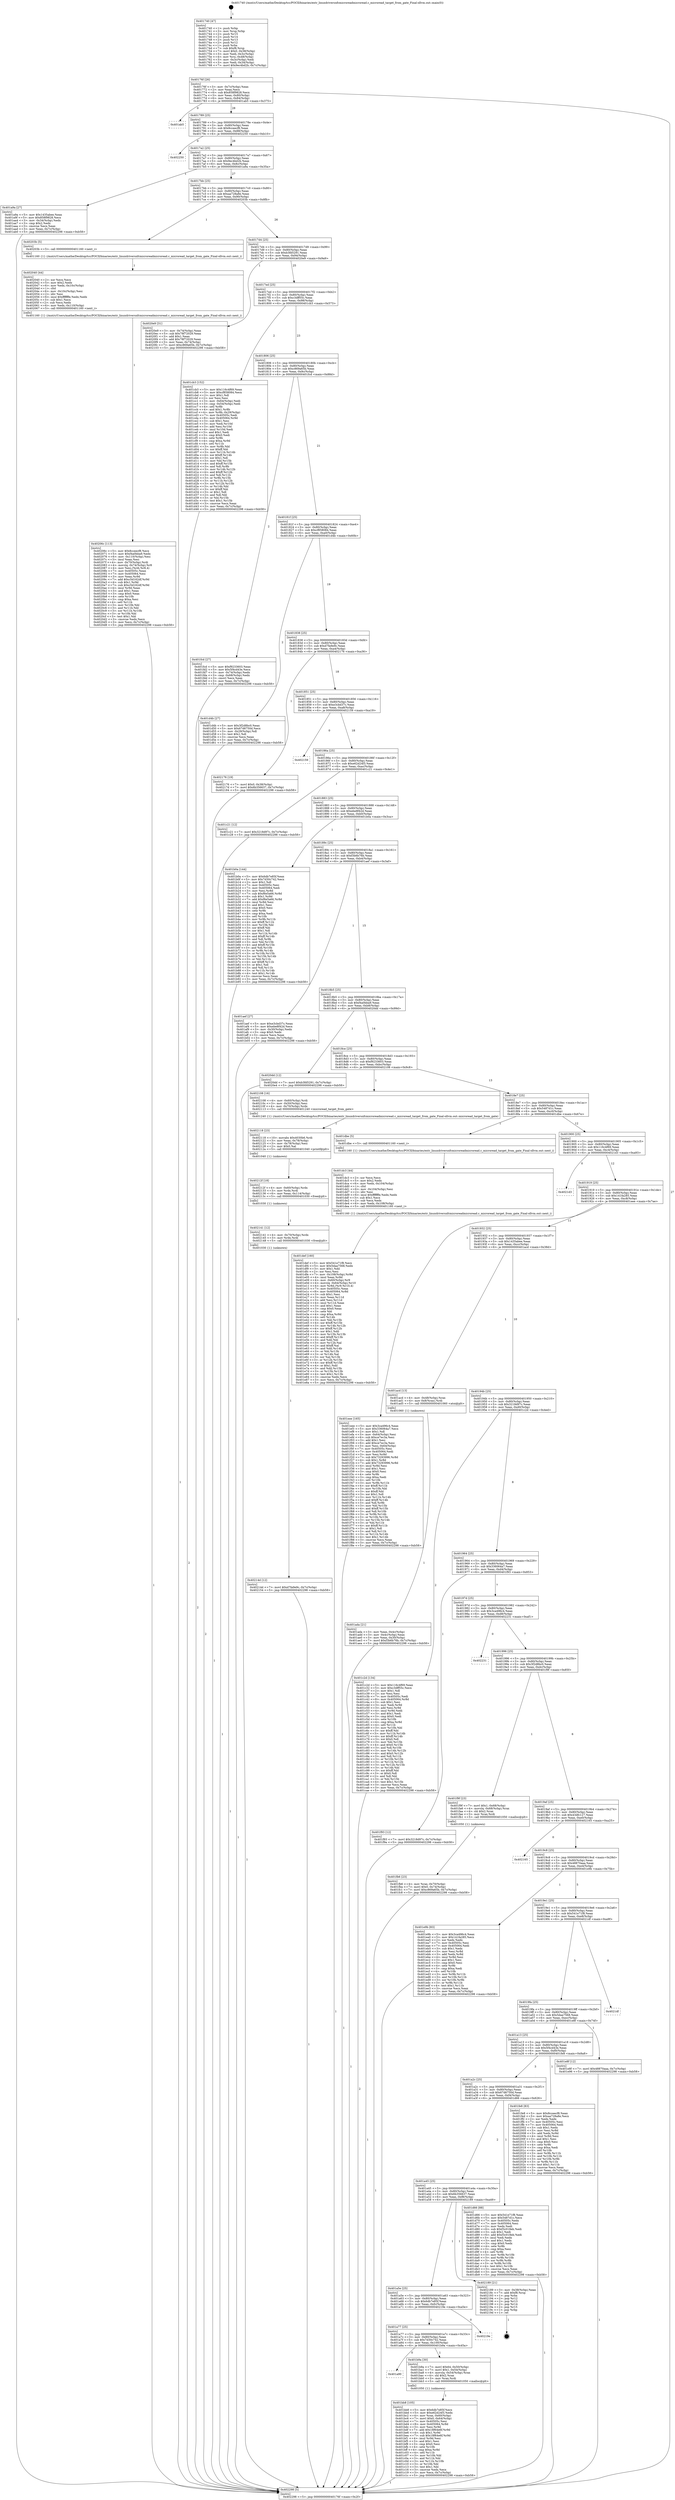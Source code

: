 digraph "0x401740" {
  label = "0x401740 (/mnt/c/Users/mathe/Desktop/tcc/POCII/binaries/extr_linuxdriversnfcmicroreadmicroread.c_microread_target_from_gate_Final-ollvm.out::main(0))"
  labelloc = "t"
  node[shape=record]

  Entry [label="",width=0.3,height=0.3,shape=circle,fillcolor=black,style=filled]
  "0x40176f" [label="{
     0x40176f [26]\l
     | [instrs]\l
     &nbsp;&nbsp;0x40176f \<+3\>: mov -0x7c(%rbp),%eax\l
     &nbsp;&nbsp;0x401772 \<+2\>: mov %eax,%ecx\l
     &nbsp;&nbsp;0x401774 \<+6\>: sub $0x858f9828,%ecx\l
     &nbsp;&nbsp;0x40177a \<+3\>: mov %eax,-0x80(%rbp)\l
     &nbsp;&nbsp;0x40177d \<+6\>: mov %ecx,-0x84(%rbp)\l
     &nbsp;&nbsp;0x401783 \<+6\>: je 0000000000401ab5 \<main+0x375\>\l
  }"]
  "0x401ab5" [label="{
     0x401ab5\l
  }", style=dashed]
  "0x401789" [label="{
     0x401789 [25]\l
     | [instrs]\l
     &nbsp;&nbsp;0x401789 \<+5\>: jmp 000000000040178e \<main+0x4e\>\l
     &nbsp;&nbsp;0x40178e \<+3\>: mov -0x80(%rbp),%eax\l
     &nbsp;&nbsp;0x401791 \<+5\>: sub $0x8cceecf8,%eax\l
     &nbsp;&nbsp;0x401796 \<+6\>: mov %eax,-0x88(%rbp)\l
     &nbsp;&nbsp;0x40179c \<+6\>: je 0000000000402250 \<main+0xb10\>\l
  }"]
  Exit [label="",width=0.3,height=0.3,shape=circle,fillcolor=black,style=filled,peripheries=2]
  "0x402250" [label="{
     0x402250\l
  }", style=dashed]
  "0x4017a2" [label="{
     0x4017a2 [25]\l
     | [instrs]\l
     &nbsp;&nbsp;0x4017a2 \<+5\>: jmp 00000000004017a7 \<main+0x67\>\l
     &nbsp;&nbsp;0x4017a7 \<+3\>: mov -0x80(%rbp),%eax\l
     &nbsp;&nbsp;0x4017aa \<+5\>: sub $0x9ec4bd2b,%eax\l
     &nbsp;&nbsp;0x4017af \<+6\>: mov %eax,-0x8c(%rbp)\l
     &nbsp;&nbsp;0x4017b5 \<+6\>: je 0000000000401a9a \<main+0x35a\>\l
  }"]
  "0x40214d" [label="{
     0x40214d [12]\l
     | [instrs]\l
     &nbsp;&nbsp;0x40214d \<+7\>: movl $0xd7fa9e9c,-0x7c(%rbp)\l
     &nbsp;&nbsp;0x402154 \<+5\>: jmp 0000000000402298 \<main+0xb58\>\l
  }"]
  "0x401a9a" [label="{
     0x401a9a [27]\l
     | [instrs]\l
     &nbsp;&nbsp;0x401a9a \<+5\>: mov $0x1435abee,%eax\l
     &nbsp;&nbsp;0x401a9f \<+5\>: mov $0x858f9828,%ecx\l
     &nbsp;&nbsp;0x401aa4 \<+3\>: mov -0x34(%rbp),%edx\l
     &nbsp;&nbsp;0x401aa7 \<+3\>: cmp $0x2,%edx\l
     &nbsp;&nbsp;0x401aaa \<+3\>: cmovne %ecx,%eax\l
     &nbsp;&nbsp;0x401aad \<+3\>: mov %eax,-0x7c(%rbp)\l
     &nbsp;&nbsp;0x401ab0 \<+5\>: jmp 0000000000402298 \<main+0xb58\>\l
  }"]
  "0x4017bb" [label="{
     0x4017bb [25]\l
     | [instrs]\l
     &nbsp;&nbsp;0x4017bb \<+5\>: jmp 00000000004017c0 \<main+0x80\>\l
     &nbsp;&nbsp;0x4017c0 \<+3\>: mov -0x80(%rbp),%eax\l
     &nbsp;&nbsp;0x4017c3 \<+5\>: sub $0xaa728a8e,%eax\l
     &nbsp;&nbsp;0x4017c8 \<+6\>: mov %eax,-0x90(%rbp)\l
     &nbsp;&nbsp;0x4017ce \<+6\>: je 000000000040203b \<main+0x8fb\>\l
  }"]
  "0x402298" [label="{
     0x402298 [5]\l
     | [instrs]\l
     &nbsp;&nbsp;0x402298 \<+5\>: jmp 000000000040176f \<main+0x2f\>\l
  }"]
  "0x401740" [label="{
     0x401740 [47]\l
     | [instrs]\l
     &nbsp;&nbsp;0x401740 \<+1\>: push %rbp\l
     &nbsp;&nbsp;0x401741 \<+3\>: mov %rsp,%rbp\l
     &nbsp;&nbsp;0x401744 \<+2\>: push %r15\l
     &nbsp;&nbsp;0x401746 \<+2\>: push %r14\l
     &nbsp;&nbsp;0x401748 \<+2\>: push %r13\l
     &nbsp;&nbsp;0x40174a \<+2\>: push %r12\l
     &nbsp;&nbsp;0x40174c \<+1\>: push %rbx\l
     &nbsp;&nbsp;0x40174d \<+7\>: sub $0xf8,%rsp\l
     &nbsp;&nbsp;0x401754 \<+7\>: movl $0x0,-0x38(%rbp)\l
     &nbsp;&nbsp;0x40175b \<+3\>: mov %edi,-0x3c(%rbp)\l
     &nbsp;&nbsp;0x40175e \<+4\>: mov %rsi,-0x48(%rbp)\l
     &nbsp;&nbsp;0x401762 \<+3\>: mov -0x3c(%rbp),%edi\l
     &nbsp;&nbsp;0x401765 \<+3\>: mov %edi,-0x34(%rbp)\l
     &nbsp;&nbsp;0x401768 \<+7\>: movl $0x9ec4bd2b,-0x7c(%rbp)\l
  }"]
  "0x402141" [label="{
     0x402141 [12]\l
     | [instrs]\l
     &nbsp;&nbsp;0x402141 \<+4\>: mov -0x70(%rbp),%rdx\l
     &nbsp;&nbsp;0x402145 \<+3\>: mov %rdx,%rdi\l
     &nbsp;&nbsp;0x402148 \<+5\>: call 0000000000401030 \<free@plt\>\l
     | [calls]\l
     &nbsp;&nbsp;0x401030 \{1\} (unknown)\l
  }"]
  "0x40203b" [label="{
     0x40203b [5]\l
     | [instrs]\l
     &nbsp;&nbsp;0x40203b \<+5\>: call 0000000000401160 \<next_i\>\l
     | [calls]\l
     &nbsp;&nbsp;0x401160 \{1\} (/mnt/c/Users/mathe/Desktop/tcc/POCII/binaries/extr_linuxdriversnfcmicroreadmicroread.c_microread_target_from_gate_Final-ollvm.out::next_i)\l
  }"]
  "0x4017d4" [label="{
     0x4017d4 [25]\l
     | [instrs]\l
     &nbsp;&nbsp;0x4017d4 \<+5\>: jmp 00000000004017d9 \<main+0x99\>\l
     &nbsp;&nbsp;0x4017d9 \<+3\>: mov -0x80(%rbp),%eax\l
     &nbsp;&nbsp;0x4017dc \<+5\>: sub $0xb3fd5291,%eax\l
     &nbsp;&nbsp;0x4017e1 \<+6\>: mov %eax,-0x94(%rbp)\l
     &nbsp;&nbsp;0x4017e7 \<+6\>: je 00000000004020e9 \<main+0x9a9\>\l
  }"]
  "0x40212f" [label="{
     0x40212f [18]\l
     | [instrs]\l
     &nbsp;&nbsp;0x40212f \<+4\>: mov -0x60(%rbp),%rdx\l
     &nbsp;&nbsp;0x402133 \<+3\>: mov %rdx,%rdi\l
     &nbsp;&nbsp;0x402136 \<+6\>: mov %eax,-0x114(%rbp)\l
     &nbsp;&nbsp;0x40213c \<+5\>: call 0000000000401030 \<free@plt\>\l
     | [calls]\l
     &nbsp;&nbsp;0x401030 \{1\} (unknown)\l
  }"]
  "0x4020e9" [label="{
     0x4020e9 [31]\l
     | [instrs]\l
     &nbsp;&nbsp;0x4020e9 \<+3\>: mov -0x74(%rbp),%eax\l
     &nbsp;&nbsp;0x4020ec \<+5\>: sub $0x78f72029,%eax\l
     &nbsp;&nbsp;0x4020f1 \<+3\>: add $0x1,%eax\l
     &nbsp;&nbsp;0x4020f4 \<+5\>: add $0x78f72029,%eax\l
     &nbsp;&nbsp;0x4020f9 \<+3\>: mov %eax,-0x74(%rbp)\l
     &nbsp;&nbsp;0x4020fc \<+7\>: movl $0xc869a65b,-0x7c(%rbp)\l
     &nbsp;&nbsp;0x402103 \<+5\>: jmp 0000000000402298 \<main+0xb58\>\l
  }"]
  "0x4017ed" [label="{
     0x4017ed [25]\l
     | [instrs]\l
     &nbsp;&nbsp;0x4017ed \<+5\>: jmp 00000000004017f2 \<main+0xb2\>\l
     &nbsp;&nbsp;0x4017f2 \<+3\>: mov -0x80(%rbp),%eax\l
     &nbsp;&nbsp;0x4017f5 \<+5\>: sub $0xc3dff55c,%eax\l
     &nbsp;&nbsp;0x4017fa \<+6\>: mov %eax,-0x98(%rbp)\l
     &nbsp;&nbsp;0x401800 \<+6\>: je 0000000000401cb3 \<main+0x573\>\l
  }"]
  "0x402118" [label="{
     0x402118 [23]\l
     | [instrs]\l
     &nbsp;&nbsp;0x402118 \<+10\>: movabs $0x4030b6,%rdi\l
     &nbsp;&nbsp;0x402122 \<+3\>: mov %eax,-0x78(%rbp)\l
     &nbsp;&nbsp;0x402125 \<+3\>: mov -0x78(%rbp),%esi\l
     &nbsp;&nbsp;0x402128 \<+2\>: mov $0x0,%al\l
     &nbsp;&nbsp;0x40212a \<+5\>: call 0000000000401040 \<printf@plt\>\l
     | [calls]\l
     &nbsp;&nbsp;0x401040 \{1\} (unknown)\l
  }"]
  "0x401cb3" [label="{
     0x401cb3 [152]\l
     | [instrs]\l
     &nbsp;&nbsp;0x401cb3 \<+5\>: mov $0x116c4f69,%eax\l
     &nbsp;&nbsp;0x401cb8 \<+5\>: mov $0xcf858084,%ecx\l
     &nbsp;&nbsp;0x401cbd \<+2\>: mov $0x1,%dl\l
     &nbsp;&nbsp;0x401cbf \<+2\>: xor %esi,%esi\l
     &nbsp;&nbsp;0x401cc1 \<+3\>: mov -0x64(%rbp),%edi\l
     &nbsp;&nbsp;0x401cc4 \<+3\>: cmp -0x54(%rbp),%edi\l
     &nbsp;&nbsp;0x401cc7 \<+4\>: setl %r8b\l
     &nbsp;&nbsp;0x401ccb \<+4\>: and $0x1,%r8b\l
     &nbsp;&nbsp;0x401ccf \<+4\>: mov %r8b,-0x29(%rbp)\l
     &nbsp;&nbsp;0x401cd3 \<+7\>: mov 0x40505c,%edi\l
     &nbsp;&nbsp;0x401cda \<+8\>: mov 0x405064,%r9d\l
     &nbsp;&nbsp;0x401ce2 \<+3\>: sub $0x1,%esi\l
     &nbsp;&nbsp;0x401ce5 \<+3\>: mov %edi,%r10d\l
     &nbsp;&nbsp;0x401ce8 \<+3\>: add %esi,%r10d\l
     &nbsp;&nbsp;0x401ceb \<+4\>: imul %r10d,%edi\l
     &nbsp;&nbsp;0x401cef \<+3\>: and $0x1,%edi\l
     &nbsp;&nbsp;0x401cf2 \<+3\>: cmp $0x0,%edi\l
     &nbsp;&nbsp;0x401cf5 \<+4\>: sete %r8b\l
     &nbsp;&nbsp;0x401cf9 \<+4\>: cmp $0xa,%r9d\l
     &nbsp;&nbsp;0x401cfd \<+4\>: setl %r11b\l
     &nbsp;&nbsp;0x401d01 \<+3\>: mov %r8b,%bl\l
     &nbsp;&nbsp;0x401d04 \<+3\>: xor $0xff,%bl\l
     &nbsp;&nbsp;0x401d07 \<+3\>: mov %r11b,%r14b\l
     &nbsp;&nbsp;0x401d0a \<+4\>: xor $0xff,%r14b\l
     &nbsp;&nbsp;0x401d0e \<+3\>: xor $0x1,%dl\l
     &nbsp;&nbsp;0x401d11 \<+3\>: mov %bl,%r15b\l
     &nbsp;&nbsp;0x401d14 \<+4\>: and $0xff,%r15b\l
     &nbsp;&nbsp;0x401d18 \<+3\>: and %dl,%r8b\l
     &nbsp;&nbsp;0x401d1b \<+3\>: mov %r14b,%r12b\l
     &nbsp;&nbsp;0x401d1e \<+4\>: and $0xff,%r12b\l
     &nbsp;&nbsp;0x401d22 \<+3\>: and %dl,%r11b\l
     &nbsp;&nbsp;0x401d25 \<+3\>: or %r8b,%r15b\l
     &nbsp;&nbsp;0x401d28 \<+3\>: or %r11b,%r12b\l
     &nbsp;&nbsp;0x401d2b \<+3\>: xor %r12b,%r15b\l
     &nbsp;&nbsp;0x401d2e \<+3\>: or %r14b,%bl\l
     &nbsp;&nbsp;0x401d31 \<+3\>: xor $0xff,%bl\l
     &nbsp;&nbsp;0x401d34 \<+3\>: or $0x1,%dl\l
     &nbsp;&nbsp;0x401d37 \<+2\>: and %dl,%bl\l
     &nbsp;&nbsp;0x401d39 \<+3\>: or %bl,%r15b\l
     &nbsp;&nbsp;0x401d3c \<+4\>: test $0x1,%r15b\l
     &nbsp;&nbsp;0x401d40 \<+3\>: cmovne %ecx,%eax\l
     &nbsp;&nbsp;0x401d43 \<+3\>: mov %eax,-0x7c(%rbp)\l
     &nbsp;&nbsp;0x401d46 \<+5\>: jmp 0000000000402298 \<main+0xb58\>\l
  }"]
  "0x401806" [label="{
     0x401806 [25]\l
     | [instrs]\l
     &nbsp;&nbsp;0x401806 \<+5\>: jmp 000000000040180b \<main+0xcb\>\l
     &nbsp;&nbsp;0x40180b \<+3\>: mov -0x80(%rbp),%eax\l
     &nbsp;&nbsp;0x40180e \<+5\>: sub $0xc869a65b,%eax\l
     &nbsp;&nbsp;0x401813 \<+6\>: mov %eax,-0x9c(%rbp)\l
     &nbsp;&nbsp;0x401819 \<+6\>: je 0000000000401fcd \<main+0x88d\>\l
  }"]
  "0x40206c" [label="{
     0x40206c [113]\l
     | [instrs]\l
     &nbsp;&nbsp;0x40206c \<+5\>: mov $0x8cceecf8,%ecx\l
     &nbsp;&nbsp;0x402071 \<+5\>: mov $0xf4a0bba9,%edx\l
     &nbsp;&nbsp;0x402076 \<+6\>: mov -0x110(%rbp),%esi\l
     &nbsp;&nbsp;0x40207c \<+3\>: imul %eax,%esi\l
     &nbsp;&nbsp;0x40207f \<+4\>: mov -0x70(%rbp),%rdi\l
     &nbsp;&nbsp;0x402083 \<+4\>: movslq -0x74(%rbp),%r8\l
     &nbsp;&nbsp;0x402087 \<+4\>: mov %esi,(%rdi,%r8,4)\l
     &nbsp;&nbsp;0x40208b \<+7\>: mov 0x40505c,%eax\l
     &nbsp;&nbsp;0x402092 \<+7\>: mov 0x405064,%esi\l
     &nbsp;&nbsp;0x402099 \<+3\>: mov %eax,%r9d\l
     &nbsp;&nbsp;0x40209c \<+7\>: add $0xc5d162df,%r9d\l
     &nbsp;&nbsp;0x4020a3 \<+4\>: sub $0x1,%r9d\l
     &nbsp;&nbsp;0x4020a7 \<+7\>: sub $0xc5d162df,%r9d\l
     &nbsp;&nbsp;0x4020ae \<+4\>: imul %r9d,%eax\l
     &nbsp;&nbsp;0x4020b2 \<+3\>: and $0x1,%eax\l
     &nbsp;&nbsp;0x4020b5 \<+3\>: cmp $0x0,%eax\l
     &nbsp;&nbsp;0x4020b8 \<+4\>: sete %r10b\l
     &nbsp;&nbsp;0x4020bc \<+3\>: cmp $0xa,%esi\l
     &nbsp;&nbsp;0x4020bf \<+4\>: setl %r11b\l
     &nbsp;&nbsp;0x4020c3 \<+3\>: mov %r10b,%bl\l
     &nbsp;&nbsp;0x4020c6 \<+3\>: and %r11b,%bl\l
     &nbsp;&nbsp;0x4020c9 \<+3\>: xor %r11b,%r10b\l
     &nbsp;&nbsp;0x4020cc \<+3\>: or %r10b,%bl\l
     &nbsp;&nbsp;0x4020cf \<+3\>: test $0x1,%bl\l
     &nbsp;&nbsp;0x4020d2 \<+3\>: cmovne %edx,%ecx\l
     &nbsp;&nbsp;0x4020d5 \<+3\>: mov %ecx,-0x7c(%rbp)\l
     &nbsp;&nbsp;0x4020d8 \<+5\>: jmp 0000000000402298 \<main+0xb58\>\l
  }"]
  "0x401fcd" [label="{
     0x401fcd [27]\l
     | [instrs]\l
     &nbsp;&nbsp;0x401fcd \<+5\>: mov $0xf9233603,%eax\l
     &nbsp;&nbsp;0x401fd2 \<+5\>: mov $0x5f4cd43e,%ecx\l
     &nbsp;&nbsp;0x401fd7 \<+3\>: mov -0x74(%rbp),%edx\l
     &nbsp;&nbsp;0x401fda \<+3\>: cmp -0x68(%rbp),%edx\l
     &nbsp;&nbsp;0x401fdd \<+3\>: cmovl %ecx,%eax\l
     &nbsp;&nbsp;0x401fe0 \<+3\>: mov %eax,-0x7c(%rbp)\l
     &nbsp;&nbsp;0x401fe3 \<+5\>: jmp 0000000000402298 \<main+0xb58\>\l
  }"]
  "0x40181f" [label="{
     0x40181f [25]\l
     | [instrs]\l
     &nbsp;&nbsp;0x40181f \<+5\>: jmp 0000000000401824 \<main+0xe4\>\l
     &nbsp;&nbsp;0x401824 \<+3\>: mov -0x80(%rbp),%eax\l
     &nbsp;&nbsp;0x401827 \<+5\>: sub $0xcf858084,%eax\l
     &nbsp;&nbsp;0x40182c \<+6\>: mov %eax,-0xa0(%rbp)\l
     &nbsp;&nbsp;0x401832 \<+6\>: je 0000000000401d4b \<main+0x60b\>\l
  }"]
  "0x402040" [label="{
     0x402040 [44]\l
     | [instrs]\l
     &nbsp;&nbsp;0x402040 \<+2\>: xor %ecx,%ecx\l
     &nbsp;&nbsp;0x402042 \<+5\>: mov $0x2,%edx\l
     &nbsp;&nbsp;0x402047 \<+6\>: mov %edx,-0x10c(%rbp)\l
     &nbsp;&nbsp;0x40204d \<+1\>: cltd\l
     &nbsp;&nbsp;0x40204e \<+6\>: mov -0x10c(%rbp),%esi\l
     &nbsp;&nbsp;0x402054 \<+2\>: idiv %esi\l
     &nbsp;&nbsp;0x402056 \<+6\>: imul $0xfffffffe,%edx,%edx\l
     &nbsp;&nbsp;0x40205c \<+3\>: sub $0x1,%ecx\l
     &nbsp;&nbsp;0x40205f \<+2\>: sub %ecx,%edx\l
     &nbsp;&nbsp;0x402061 \<+6\>: mov %edx,-0x110(%rbp)\l
     &nbsp;&nbsp;0x402067 \<+5\>: call 0000000000401160 \<next_i\>\l
     | [calls]\l
     &nbsp;&nbsp;0x401160 \{1\} (/mnt/c/Users/mathe/Desktop/tcc/POCII/binaries/extr_linuxdriversnfcmicroreadmicroread.c_microread_target_from_gate_Final-ollvm.out::next_i)\l
  }"]
  "0x401d4b" [label="{
     0x401d4b [27]\l
     | [instrs]\l
     &nbsp;&nbsp;0x401d4b \<+5\>: mov $0x3f2d8bc0,%eax\l
     &nbsp;&nbsp;0x401d50 \<+5\>: mov $0x67d6750d,%ecx\l
     &nbsp;&nbsp;0x401d55 \<+3\>: mov -0x29(%rbp),%dl\l
     &nbsp;&nbsp;0x401d58 \<+3\>: test $0x1,%dl\l
     &nbsp;&nbsp;0x401d5b \<+3\>: cmovne %ecx,%eax\l
     &nbsp;&nbsp;0x401d5e \<+3\>: mov %eax,-0x7c(%rbp)\l
     &nbsp;&nbsp;0x401d61 \<+5\>: jmp 0000000000402298 \<main+0xb58\>\l
  }"]
  "0x401838" [label="{
     0x401838 [25]\l
     | [instrs]\l
     &nbsp;&nbsp;0x401838 \<+5\>: jmp 000000000040183d \<main+0xfd\>\l
     &nbsp;&nbsp;0x40183d \<+3\>: mov -0x80(%rbp),%eax\l
     &nbsp;&nbsp;0x401840 \<+5\>: sub $0xd7fa9e9c,%eax\l
     &nbsp;&nbsp;0x401845 \<+6\>: mov %eax,-0xa4(%rbp)\l
     &nbsp;&nbsp;0x40184b \<+6\>: je 0000000000402176 \<main+0xa36\>\l
  }"]
  "0x401fb6" [label="{
     0x401fb6 [23]\l
     | [instrs]\l
     &nbsp;&nbsp;0x401fb6 \<+4\>: mov %rax,-0x70(%rbp)\l
     &nbsp;&nbsp;0x401fba \<+7\>: movl $0x0,-0x74(%rbp)\l
     &nbsp;&nbsp;0x401fc1 \<+7\>: movl $0xc869a65b,-0x7c(%rbp)\l
     &nbsp;&nbsp;0x401fc8 \<+5\>: jmp 0000000000402298 \<main+0xb58\>\l
  }"]
  "0x402176" [label="{
     0x402176 [19]\l
     | [instrs]\l
     &nbsp;&nbsp;0x402176 \<+7\>: movl $0x0,-0x38(%rbp)\l
     &nbsp;&nbsp;0x40217d \<+7\>: movl $0x6b356637,-0x7c(%rbp)\l
     &nbsp;&nbsp;0x402184 \<+5\>: jmp 0000000000402298 \<main+0xb58\>\l
  }"]
  "0x401851" [label="{
     0x401851 [25]\l
     | [instrs]\l
     &nbsp;&nbsp;0x401851 \<+5\>: jmp 0000000000401856 \<main+0x116\>\l
     &nbsp;&nbsp;0x401856 \<+3\>: mov -0x80(%rbp),%eax\l
     &nbsp;&nbsp;0x401859 \<+5\>: sub $0xe3cbd37c,%eax\l
     &nbsp;&nbsp;0x40185e \<+6\>: mov %eax,-0xa8(%rbp)\l
     &nbsp;&nbsp;0x401864 \<+6\>: je 0000000000402159 \<main+0xa19\>\l
  }"]
  "0x401def" [label="{
     0x401def [160]\l
     | [instrs]\l
     &nbsp;&nbsp;0x401def \<+5\>: mov $0x541e71f8,%ecx\l
     &nbsp;&nbsp;0x401df4 \<+5\>: mov $0x5daa7568,%edx\l
     &nbsp;&nbsp;0x401df9 \<+3\>: mov $0x1,%dil\l
     &nbsp;&nbsp;0x401dfc \<+2\>: xor %esi,%esi\l
     &nbsp;&nbsp;0x401dfe \<+7\>: mov -0x108(%rbp),%r8d\l
     &nbsp;&nbsp;0x401e05 \<+4\>: imul %eax,%r8d\l
     &nbsp;&nbsp;0x401e09 \<+4\>: mov -0x60(%rbp),%r9\l
     &nbsp;&nbsp;0x401e0d \<+4\>: movslq -0x64(%rbp),%r10\l
     &nbsp;&nbsp;0x401e11 \<+4\>: mov %r8d,(%r9,%r10,4)\l
     &nbsp;&nbsp;0x401e15 \<+7\>: mov 0x40505c,%eax\l
     &nbsp;&nbsp;0x401e1c \<+8\>: mov 0x405064,%r8d\l
     &nbsp;&nbsp;0x401e24 \<+3\>: sub $0x1,%esi\l
     &nbsp;&nbsp;0x401e27 \<+3\>: mov %eax,%r11d\l
     &nbsp;&nbsp;0x401e2a \<+3\>: add %esi,%r11d\l
     &nbsp;&nbsp;0x401e2d \<+4\>: imul %r11d,%eax\l
     &nbsp;&nbsp;0x401e31 \<+3\>: and $0x1,%eax\l
     &nbsp;&nbsp;0x401e34 \<+3\>: cmp $0x0,%eax\l
     &nbsp;&nbsp;0x401e37 \<+3\>: sete %bl\l
     &nbsp;&nbsp;0x401e3a \<+4\>: cmp $0xa,%r8d\l
     &nbsp;&nbsp;0x401e3e \<+4\>: setl %r14b\l
     &nbsp;&nbsp;0x401e42 \<+3\>: mov %bl,%r15b\l
     &nbsp;&nbsp;0x401e45 \<+4\>: xor $0xff,%r15b\l
     &nbsp;&nbsp;0x401e49 \<+3\>: mov %r14b,%r12b\l
     &nbsp;&nbsp;0x401e4c \<+4\>: xor $0xff,%r12b\l
     &nbsp;&nbsp;0x401e50 \<+4\>: xor $0x1,%dil\l
     &nbsp;&nbsp;0x401e54 \<+3\>: mov %r15b,%r13b\l
     &nbsp;&nbsp;0x401e57 \<+4\>: and $0xff,%r13b\l
     &nbsp;&nbsp;0x401e5b \<+3\>: and %dil,%bl\l
     &nbsp;&nbsp;0x401e5e \<+3\>: mov %r12b,%al\l
     &nbsp;&nbsp;0x401e61 \<+2\>: and $0xff,%al\l
     &nbsp;&nbsp;0x401e63 \<+3\>: and %dil,%r14b\l
     &nbsp;&nbsp;0x401e66 \<+3\>: or %bl,%r13b\l
     &nbsp;&nbsp;0x401e69 \<+3\>: or %r14b,%al\l
     &nbsp;&nbsp;0x401e6c \<+3\>: xor %al,%r13b\l
     &nbsp;&nbsp;0x401e6f \<+3\>: or %r12b,%r15b\l
     &nbsp;&nbsp;0x401e72 \<+4\>: xor $0xff,%r15b\l
     &nbsp;&nbsp;0x401e76 \<+4\>: or $0x1,%dil\l
     &nbsp;&nbsp;0x401e7a \<+3\>: and %dil,%r15b\l
     &nbsp;&nbsp;0x401e7d \<+3\>: or %r15b,%r13b\l
     &nbsp;&nbsp;0x401e80 \<+4\>: test $0x1,%r13b\l
     &nbsp;&nbsp;0x401e84 \<+3\>: cmovne %edx,%ecx\l
     &nbsp;&nbsp;0x401e87 \<+3\>: mov %ecx,-0x7c(%rbp)\l
     &nbsp;&nbsp;0x401e8a \<+5\>: jmp 0000000000402298 \<main+0xb58\>\l
  }"]
  "0x402159" [label="{
     0x402159\l
  }", style=dashed]
  "0x40186a" [label="{
     0x40186a [25]\l
     | [instrs]\l
     &nbsp;&nbsp;0x40186a \<+5\>: jmp 000000000040186f \<main+0x12f\>\l
     &nbsp;&nbsp;0x40186f \<+3\>: mov -0x80(%rbp),%eax\l
     &nbsp;&nbsp;0x401872 \<+5\>: sub $0xe62d24f3,%eax\l
     &nbsp;&nbsp;0x401877 \<+6\>: mov %eax,-0xac(%rbp)\l
     &nbsp;&nbsp;0x40187d \<+6\>: je 0000000000401c21 \<main+0x4e1\>\l
  }"]
  "0x401dc3" [label="{
     0x401dc3 [44]\l
     | [instrs]\l
     &nbsp;&nbsp;0x401dc3 \<+2\>: xor %ecx,%ecx\l
     &nbsp;&nbsp;0x401dc5 \<+5\>: mov $0x2,%edx\l
     &nbsp;&nbsp;0x401dca \<+6\>: mov %edx,-0x104(%rbp)\l
     &nbsp;&nbsp;0x401dd0 \<+1\>: cltd\l
     &nbsp;&nbsp;0x401dd1 \<+6\>: mov -0x104(%rbp),%esi\l
     &nbsp;&nbsp;0x401dd7 \<+2\>: idiv %esi\l
     &nbsp;&nbsp;0x401dd9 \<+6\>: imul $0xfffffffe,%edx,%edx\l
     &nbsp;&nbsp;0x401ddf \<+3\>: sub $0x1,%ecx\l
     &nbsp;&nbsp;0x401de2 \<+2\>: sub %ecx,%edx\l
     &nbsp;&nbsp;0x401de4 \<+6\>: mov %edx,-0x108(%rbp)\l
     &nbsp;&nbsp;0x401dea \<+5\>: call 0000000000401160 \<next_i\>\l
     | [calls]\l
     &nbsp;&nbsp;0x401160 \{1\} (/mnt/c/Users/mathe/Desktop/tcc/POCII/binaries/extr_linuxdriversnfcmicroreadmicroread.c_microread_target_from_gate_Final-ollvm.out::next_i)\l
  }"]
  "0x401c21" [label="{
     0x401c21 [12]\l
     | [instrs]\l
     &nbsp;&nbsp;0x401c21 \<+7\>: movl $0x3218d97c,-0x7c(%rbp)\l
     &nbsp;&nbsp;0x401c28 \<+5\>: jmp 0000000000402298 \<main+0xb58\>\l
  }"]
  "0x401883" [label="{
     0x401883 [25]\l
     | [instrs]\l
     &nbsp;&nbsp;0x401883 \<+5\>: jmp 0000000000401888 \<main+0x148\>\l
     &nbsp;&nbsp;0x401888 \<+3\>: mov -0x80(%rbp),%eax\l
     &nbsp;&nbsp;0x40188b \<+5\>: sub $0xebe8f42d,%eax\l
     &nbsp;&nbsp;0x401890 \<+6\>: mov %eax,-0xb0(%rbp)\l
     &nbsp;&nbsp;0x401896 \<+6\>: je 0000000000401b0a \<main+0x3ca\>\l
  }"]
  "0x401bb8" [label="{
     0x401bb8 [105]\l
     | [instrs]\l
     &nbsp;&nbsp;0x401bb8 \<+5\>: mov $0x6db7e85f,%ecx\l
     &nbsp;&nbsp;0x401bbd \<+5\>: mov $0xe62d24f3,%edx\l
     &nbsp;&nbsp;0x401bc2 \<+4\>: mov %rax,-0x60(%rbp)\l
     &nbsp;&nbsp;0x401bc6 \<+7\>: movl $0x0,-0x64(%rbp)\l
     &nbsp;&nbsp;0x401bcd \<+7\>: mov 0x40505c,%esi\l
     &nbsp;&nbsp;0x401bd4 \<+8\>: mov 0x405064,%r8d\l
     &nbsp;&nbsp;0x401bdc \<+3\>: mov %esi,%r9d\l
     &nbsp;&nbsp;0x401bdf \<+7\>: add $0x18f64e6f,%r9d\l
     &nbsp;&nbsp;0x401be6 \<+4\>: sub $0x1,%r9d\l
     &nbsp;&nbsp;0x401bea \<+7\>: sub $0x18f64e6f,%r9d\l
     &nbsp;&nbsp;0x401bf1 \<+4\>: imul %r9d,%esi\l
     &nbsp;&nbsp;0x401bf5 \<+3\>: and $0x1,%esi\l
     &nbsp;&nbsp;0x401bf8 \<+3\>: cmp $0x0,%esi\l
     &nbsp;&nbsp;0x401bfb \<+4\>: sete %r10b\l
     &nbsp;&nbsp;0x401bff \<+4\>: cmp $0xa,%r8d\l
     &nbsp;&nbsp;0x401c03 \<+4\>: setl %r11b\l
     &nbsp;&nbsp;0x401c07 \<+3\>: mov %r10b,%bl\l
     &nbsp;&nbsp;0x401c0a \<+3\>: and %r11b,%bl\l
     &nbsp;&nbsp;0x401c0d \<+3\>: xor %r11b,%r10b\l
     &nbsp;&nbsp;0x401c10 \<+3\>: or %r10b,%bl\l
     &nbsp;&nbsp;0x401c13 \<+3\>: test $0x1,%bl\l
     &nbsp;&nbsp;0x401c16 \<+3\>: cmovne %edx,%ecx\l
     &nbsp;&nbsp;0x401c19 \<+3\>: mov %ecx,-0x7c(%rbp)\l
     &nbsp;&nbsp;0x401c1c \<+5\>: jmp 0000000000402298 \<main+0xb58\>\l
  }"]
  "0x401b0a" [label="{
     0x401b0a [144]\l
     | [instrs]\l
     &nbsp;&nbsp;0x401b0a \<+5\>: mov $0x6db7e85f,%eax\l
     &nbsp;&nbsp;0x401b0f \<+5\>: mov $0x7d30c742,%ecx\l
     &nbsp;&nbsp;0x401b14 \<+2\>: mov $0x1,%dl\l
     &nbsp;&nbsp;0x401b16 \<+7\>: mov 0x40505c,%esi\l
     &nbsp;&nbsp;0x401b1d \<+7\>: mov 0x405064,%edi\l
     &nbsp;&nbsp;0x401b24 \<+3\>: mov %esi,%r8d\l
     &nbsp;&nbsp;0x401b27 \<+7\>: sub $0xf6e5a66,%r8d\l
     &nbsp;&nbsp;0x401b2e \<+4\>: sub $0x1,%r8d\l
     &nbsp;&nbsp;0x401b32 \<+7\>: add $0xf6e5a66,%r8d\l
     &nbsp;&nbsp;0x401b39 \<+4\>: imul %r8d,%esi\l
     &nbsp;&nbsp;0x401b3d \<+3\>: and $0x1,%esi\l
     &nbsp;&nbsp;0x401b40 \<+3\>: cmp $0x0,%esi\l
     &nbsp;&nbsp;0x401b43 \<+4\>: sete %r9b\l
     &nbsp;&nbsp;0x401b47 \<+3\>: cmp $0xa,%edi\l
     &nbsp;&nbsp;0x401b4a \<+4\>: setl %r10b\l
     &nbsp;&nbsp;0x401b4e \<+3\>: mov %r9b,%r11b\l
     &nbsp;&nbsp;0x401b51 \<+4\>: xor $0xff,%r11b\l
     &nbsp;&nbsp;0x401b55 \<+3\>: mov %r10b,%bl\l
     &nbsp;&nbsp;0x401b58 \<+3\>: xor $0xff,%bl\l
     &nbsp;&nbsp;0x401b5b \<+3\>: xor $0x1,%dl\l
     &nbsp;&nbsp;0x401b5e \<+3\>: mov %r11b,%r14b\l
     &nbsp;&nbsp;0x401b61 \<+4\>: and $0xff,%r14b\l
     &nbsp;&nbsp;0x401b65 \<+3\>: and %dl,%r9b\l
     &nbsp;&nbsp;0x401b68 \<+3\>: mov %bl,%r15b\l
     &nbsp;&nbsp;0x401b6b \<+4\>: and $0xff,%r15b\l
     &nbsp;&nbsp;0x401b6f \<+3\>: and %dl,%r10b\l
     &nbsp;&nbsp;0x401b72 \<+3\>: or %r9b,%r14b\l
     &nbsp;&nbsp;0x401b75 \<+3\>: or %r10b,%r15b\l
     &nbsp;&nbsp;0x401b78 \<+3\>: xor %r15b,%r14b\l
     &nbsp;&nbsp;0x401b7b \<+3\>: or %bl,%r11b\l
     &nbsp;&nbsp;0x401b7e \<+4\>: xor $0xff,%r11b\l
     &nbsp;&nbsp;0x401b82 \<+3\>: or $0x1,%dl\l
     &nbsp;&nbsp;0x401b85 \<+3\>: and %dl,%r11b\l
     &nbsp;&nbsp;0x401b88 \<+3\>: or %r11b,%r14b\l
     &nbsp;&nbsp;0x401b8b \<+4\>: test $0x1,%r14b\l
     &nbsp;&nbsp;0x401b8f \<+3\>: cmovne %ecx,%eax\l
     &nbsp;&nbsp;0x401b92 \<+3\>: mov %eax,-0x7c(%rbp)\l
     &nbsp;&nbsp;0x401b95 \<+5\>: jmp 0000000000402298 \<main+0xb58\>\l
  }"]
  "0x40189c" [label="{
     0x40189c [25]\l
     | [instrs]\l
     &nbsp;&nbsp;0x40189c \<+5\>: jmp 00000000004018a1 \<main+0x161\>\l
     &nbsp;&nbsp;0x4018a1 \<+3\>: mov -0x80(%rbp),%eax\l
     &nbsp;&nbsp;0x4018a4 \<+5\>: sub $0xf3b6b76b,%eax\l
     &nbsp;&nbsp;0x4018a9 \<+6\>: mov %eax,-0xb4(%rbp)\l
     &nbsp;&nbsp;0x4018af \<+6\>: je 0000000000401aef \<main+0x3af\>\l
  }"]
  "0x401a90" [label="{
     0x401a90\l
  }", style=dashed]
  "0x401aef" [label="{
     0x401aef [27]\l
     | [instrs]\l
     &nbsp;&nbsp;0x401aef \<+5\>: mov $0xe3cbd37c,%eax\l
     &nbsp;&nbsp;0x401af4 \<+5\>: mov $0xebe8f42d,%ecx\l
     &nbsp;&nbsp;0x401af9 \<+3\>: mov -0x30(%rbp),%edx\l
     &nbsp;&nbsp;0x401afc \<+3\>: cmp $0x0,%edx\l
     &nbsp;&nbsp;0x401aff \<+3\>: cmove %ecx,%eax\l
     &nbsp;&nbsp;0x401b02 \<+3\>: mov %eax,-0x7c(%rbp)\l
     &nbsp;&nbsp;0x401b05 \<+5\>: jmp 0000000000402298 \<main+0xb58\>\l
  }"]
  "0x4018b5" [label="{
     0x4018b5 [25]\l
     | [instrs]\l
     &nbsp;&nbsp;0x4018b5 \<+5\>: jmp 00000000004018ba \<main+0x17a\>\l
     &nbsp;&nbsp;0x4018ba \<+3\>: mov -0x80(%rbp),%eax\l
     &nbsp;&nbsp;0x4018bd \<+5\>: sub $0xf4a0bba9,%eax\l
     &nbsp;&nbsp;0x4018c2 \<+6\>: mov %eax,-0xb8(%rbp)\l
     &nbsp;&nbsp;0x4018c8 \<+6\>: je 00000000004020dd \<main+0x99d\>\l
  }"]
  "0x401b9a" [label="{
     0x401b9a [30]\l
     | [instrs]\l
     &nbsp;&nbsp;0x401b9a \<+7\>: movl $0x64,-0x50(%rbp)\l
     &nbsp;&nbsp;0x401ba1 \<+7\>: movl $0x1,-0x54(%rbp)\l
     &nbsp;&nbsp;0x401ba8 \<+4\>: movslq -0x54(%rbp),%rax\l
     &nbsp;&nbsp;0x401bac \<+4\>: shl $0x2,%rax\l
     &nbsp;&nbsp;0x401bb0 \<+3\>: mov %rax,%rdi\l
     &nbsp;&nbsp;0x401bb3 \<+5\>: call 0000000000401050 \<malloc@plt\>\l
     | [calls]\l
     &nbsp;&nbsp;0x401050 \{1\} (unknown)\l
  }"]
  "0x4020dd" [label="{
     0x4020dd [12]\l
     | [instrs]\l
     &nbsp;&nbsp;0x4020dd \<+7\>: movl $0xb3fd5291,-0x7c(%rbp)\l
     &nbsp;&nbsp;0x4020e4 \<+5\>: jmp 0000000000402298 \<main+0xb58\>\l
  }"]
  "0x4018ce" [label="{
     0x4018ce [25]\l
     | [instrs]\l
     &nbsp;&nbsp;0x4018ce \<+5\>: jmp 00000000004018d3 \<main+0x193\>\l
     &nbsp;&nbsp;0x4018d3 \<+3\>: mov -0x80(%rbp),%eax\l
     &nbsp;&nbsp;0x4018d6 \<+5\>: sub $0xf9233603,%eax\l
     &nbsp;&nbsp;0x4018db \<+6\>: mov %eax,-0xbc(%rbp)\l
     &nbsp;&nbsp;0x4018e1 \<+6\>: je 0000000000402108 \<main+0x9c8\>\l
  }"]
  "0x401a77" [label="{
     0x401a77 [25]\l
     | [instrs]\l
     &nbsp;&nbsp;0x401a77 \<+5\>: jmp 0000000000401a7c \<main+0x33c\>\l
     &nbsp;&nbsp;0x401a7c \<+3\>: mov -0x80(%rbp),%eax\l
     &nbsp;&nbsp;0x401a7f \<+5\>: sub $0x7d30c742,%eax\l
     &nbsp;&nbsp;0x401a84 \<+6\>: mov %eax,-0x100(%rbp)\l
     &nbsp;&nbsp;0x401a8a \<+6\>: je 0000000000401b9a \<main+0x45a\>\l
  }"]
  "0x402108" [label="{
     0x402108 [16]\l
     | [instrs]\l
     &nbsp;&nbsp;0x402108 \<+4\>: mov -0x60(%rbp),%rdi\l
     &nbsp;&nbsp;0x40210c \<+3\>: mov -0x50(%rbp),%esi\l
     &nbsp;&nbsp;0x40210f \<+4\>: mov -0x70(%rbp),%rdx\l
     &nbsp;&nbsp;0x402113 \<+5\>: call 0000000000401240 \<microread_target_from_gate\>\l
     | [calls]\l
     &nbsp;&nbsp;0x401240 \{1\} (/mnt/c/Users/mathe/Desktop/tcc/POCII/binaries/extr_linuxdriversnfcmicroreadmicroread.c_microread_target_from_gate_Final-ollvm.out::microread_target_from_gate)\l
  }"]
  "0x4018e7" [label="{
     0x4018e7 [25]\l
     | [instrs]\l
     &nbsp;&nbsp;0x4018e7 \<+5\>: jmp 00000000004018ec \<main+0x1ac\>\l
     &nbsp;&nbsp;0x4018ec \<+3\>: mov -0x80(%rbp),%eax\l
     &nbsp;&nbsp;0x4018ef \<+5\>: sub $0x5487d1c,%eax\l
     &nbsp;&nbsp;0x4018f4 \<+6\>: mov %eax,-0xc0(%rbp)\l
     &nbsp;&nbsp;0x4018fa \<+6\>: je 0000000000401dbe \<main+0x67e\>\l
  }"]
  "0x40219e" [label="{
     0x40219e\l
  }", style=dashed]
  "0x401dbe" [label="{
     0x401dbe [5]\l
     | [instrs]\l
     &nbsp;&nbsp;0x401dbe \<+5\>: call 0000000000401160 \<next_i\>\l
     | [calls]\l
     &nbsp;&nbsp;0x401160 \{1\} (/mnt/c/Users/mathe/Desktop/tcc/POCII/binaries/extr_linuxdriversnfcmicroreadmicroread.c_microread_target_from_gate_Final-ollvm.out::next_i)\l
  }"]
  "0x401900" [label="{
     0x401900 [25]\l
     | [instrs]\l
     &nbsp;&nbsp;0x401900 \<+5\>: jmp 0000000000401905 \<main+0x1c5\>\l
     &nbsp;&nbsp;0x401905 \<+3\>: mov -0x80(%rbp),%eax\l
     &nbsp;&nbsp;0x401908 \<+5\>: sub $0x116c4f69,%eax\l
     &nbsp;&nbsp;0x40190d \<+6\>: mov %eax,-0xc4(%rbp)\l
     &nbsp;&nbsp;0x401913 \<+6\>: je 00000000004021d3 \<main+0xa93\>\l
  }"]
  "0x401a5e" [label="{
     0x401a5e [25]\l
     | [instrs]\l
     &nbsp;&nbsp;0x401a5e \<+5\>: jmp 0000000000401a63 \<main+0x323\>\l
     &nbsp;&nbsp;0x401a63 \<+3\>: mov -0x80(%rbp),%eax\l
     &nbsp;&nbsp;0x401a66 \<+5\>: sub $0x6db7e85f,%eax\l
     &nbsp;&nbsp;0x401a6b \<+6\>: mov %eax,-0xfc(%rbp)\l
     &nbsp;&nbsp;0x401a71 \<+6\>: je 000000000040219e \<main+0xa5e\>\l
  }"]
  "0x4021d3" [label="{
     0x4021d3\l
  }", style=dashed]
  "0x401919" [label="{
     0x401919 [25]\l
     | [instrs]\l
     &nbsp;&nbsp;0x401919 \<+5\>: jmp 000000000040191e \<main+0x1de\>\l
     &nbsp;&nbsp;0x40191e \<+3\>: mov -0x80(%rbp),%eax\l
     &nbsp;&nbsp;0x401921 \<+5\>: sub $0x141fa285,%eax\l
     &nbsp;&nbsp;0x401926 \<+6\>: mov %eax,-0xc8(%rbp)\l
     &nbsp;&nbsp;0x40192c \<+6\>: je 0000000000401eee \<main+0x7ae\>\l
  }"]
  "0x402189" [label="{
     0x402189 [21]\l
     | [instrs]\l
     &nbsp;&nbsp;0x402189 \<+3\>: mov -0x38(%rbp),%eax\l
     &nbsp;&nbsp;0x40218c \<+7\>: add $0xf8,%rsp\l
     &nbsp;&nbsp;0x402193 \<+1\>: pop %rbx\l
     &nbsp;&nbsp;0x402194 \<+2\>: pop %r12\l
     &nbsp;&nbsp;0x402196 \<+2\>: pop %r13\l
     &nbsp;&nbsp;0x402198 \<+2\>: pop %r14\l
     &nbsp;&nbsp;0x40219a \<+2\>: pop %r15\l
     &nbsp;&nbsp;0x40219c \<+1\>: pop %rbp\l
     &nbsp;&nbsp;0x40219d \<+1\>: ret\l
  }"]
  "0x401eee" [label="{
     0x401eee [165]\l
     | [instrs]\l
     &nbsp;&nbsp;0x401eee \<+5\>: mov $0x3ca496c4,%eax\l
     &nbsp;&nbsp;0x401ef3 \<+5\>: mov $0x336064a7,%ecx\l
     &nbsp;&nbsp;0x401ef8 \<+2\>: mov $0x1,%dl\l
     &nbsp;&nbsp;0x401efa \<+3\>: mov -0x64(%rbp),%esi\l
     &nbsp;&nbsp;0x401efd \<+6\>: sub $0xce7ec3a,%esi\l
     &nbsp;&nbsp;0x401f03 \<+3\>: add $0x1,%esi\l
     &nbsp;&nbsp;0x401f06 \<+6\>: add $0xce7ec3a,%esi\l
     &nbsp;&nbsp;0x401f0c \<+3\>: mov %esi,-0x64(%rbp)\l
     &nbsp;&nbsp;0x401f0f \<+7\>: mov 0x40505c,%esi\l
     &nbsp;&nbsp;0x401f16 \<+7\>: mov 0x405064,%edi\l
     &nbsp;&nbsp;0x401f1d \<+3\>: mov %esi,%r8d\l
     &nbsp;&nbsp;0x401f20 \<+7\>: sub $0x73293996,%r8d\l
     &nbsp;&nbsp;0x401f27 \<+4\>: sub $0x1,%r8d\l
     &nbsp;&nbsp;0x401f2b \<+7\>: add $0x73293996,%r8d\l
     &nbsp;&nbsp;0x401f32 \<+4\>: imul %r8d,%esi\l
     &nbsp;&nbsp;0x401f36 \<+3\>: and $0x1,%esi\l
     &nbsp;&nbsp;0x401f39 \<+3\>: cmp $0x0,%esi\l
     &nbsp;&nbsp;0x401f3c \<+4\>: sete %r9b\l
     &nbsp;&nbsp;0x401f40 \<+3\>: cmp $0xa,%edi\l
     &nbsp;&nbsp;0x401f43 \<+4\>: setl %r10b\l
     &nbsp;&nbsp;0x401f47 \<+3\>: mov %r9b,%r11b\l
     &nbsp;&nbsp;0x401f4a \<+4\>: xor $0xff,%r11b\l
     &nbsp;&nbsp;0x401f4e \<+3\>: mov %r10b,%bl\l
     &nbsp;&nbsp;0x401f51 \<+3\>: xor $0xff,%bl\l
     &nbsp;&nbsp;0x401f54 \<+3\>: xor $0x1,%dl\l
     &nbsp;&nbsp;0x401f57 \<+3\>: mov %r11b,%r14b\l
     &nbsp;&nbsp;0x401f5a \<+4\>: and $0xff,%r14b\l
     &nbsp;&nbsp;0x401f5e \<+3\>: and %dl,%r9b\l
     &nbsp;&nbsp;0x401f61 \<+3\>: mov %bl,%r15b\l
     &nbsp;&nbsp;0x401f64 \<+4\>: and $0xff,%r15b\l
     &nbsp;&nbsp;0x401f68 \<+3\>: and %dl,%r10b\l
     &nbsp;&nbsp;0x401f6b \<+3\>: or %r9b,%r14b\l
     &nbsp;&nbsp;0x401f6e \<+3\>: or %r10b,%r15b\l
     &nbsp;&nbsp;0x401f71 \<+3\>: xor %r15b,%r14b\l
     &nbsp;&nbsp;0x401f74 \<+3\>: or %bl,%r11b\l
     &nbsp;&nbsp;0x401f77 \<+4\>: xor $0xff,%r11b\l
     &nbsp;&nbsp;0x401f7b \<+3\>: or $0x1,%dl\l
     &nbsp;&nbsp;0x401f7e \<+3\>: and %dl,%r11b\l
     &nbsp;&nbsp;0x401f81 \<+3\>: or %r11b,%r14b\l
     &nbsp;&nbsp;0x401f84 \<+4\>: test $0x1,%r14b\l
     &nbsp;&nbsp;0x401f88 \<+3\>: cmovne %ecx,%eax\l
     &nbsp;&nbsp;0x401f8b \<+3\>: mov %eax,-0x7c(%rbp)\l
     &nbsp;&nbsp;0x401f8e \<+5\>: jmp 0000000000402298 \<main+0xb58\>\l
  }"]
  "0x401932" [label="{
     0x401932 [25]\l
     | [instrs]\l
     &nbsp;&nbsp;0x401932 \<+5\>: jmp 0000000000401937 \<main+0x1f7\>\l
     &nbsp;&nbsp;0x401937 \<+3\>: mov -0x80(%rbp),%eax\l
     &nbsp;&nbsp;0x40193a \<+5\>: sub $0x1435abee,%eax\l
     &nbsp;&nbsp;0x40193f \<+6\>: mov %eax,-0xcc(%rbp)\l
     &nbsp;&nbsp;0x401945 \<+6\>: je 0000000000401acd \<main+0x38d\>\l
  }"]
  "0x401a45" [label="{
     0x401a45 [25]\l
     | [instrs]\l
     &nbsp;&nbsp;0x401a45 \<+5\>: jmp 0000000000401a4a \<main+0x30a\>\l
     &nbsp;&nbsp;0x401a4a \<+3\>: mov -0x80(%rbp),%eax\l
     &nbsp;&nbsp;0x401a4d \<+5\>: sub $0x6b356637,%eax\l
     &nbsp;&nbsp;0x401a52 \<+6\>: mov %eax,-0xf8(%rbp)\l
     &nbsp;&nbsp;0x401a58 \<+6\>: je 0000000000402189 \<main+0xa49\>\l
  }"]
  "0x401acd" [label="{
     0x401acd [13]\l
     | [instrs]\l
     &nbsp;&nbsp;0x401acd \<+4\>: mov -0x48(%rbp),%rax\l
     &nbsp;&nbsp;0x401ad1 \<+4\>: mov 0x8(%rax),%rdi\l
     &nbsp;&nbsp;0x401ad5 \<+5\>: call 0000000000401060 \<atoi@plt\>\l
     | [calls]\l
     &nbsp;&nbsp;0x401060 \{1\} (unknown)\l
  }"]
  "0x40194b" [label="{
     0x40194b [25]\l
     | [instrs]\l
     &nbsp;&nbsp;0x40194b \<+5\>: jmp 0000000000401950 \<main+0x210\>\l
     &nbsp;&nbsp;0x401950 \<+3\>: mov -0x80(%rbp),%eax\l
     &nbsp;&nbsp;0x401953 \<+5\>: sub $0x3218d97c,%eax\l
     &nbsp;&nbsp;0x401958 \<+6\>: mov %eax,-0xd0(%rbp)\l
     &nbsp;&nbsp;0x40195e \<+6\>: je 0000000000401c2d \<main+0x4ed\>\l
  }"]
  "0x401ada" [label="{
     0x401ada [21]\l
     | [instrs]\l
     &nbsp;&nbsp;0x401ada \<+3\>: mov %eax,-0x4c(%rbp)\l
     &nbsp;&nbsp;0x401add \<+3\>: mov -0x4c(%rbp),%eax\l
     &nbsp;&nbsp;0x401ae0 \<+3\>: mov %eax,-0x30(%rbp)\l
     &nbsp;&nbsp;0x401ae3 \<+7\>: movl $0xf3b6b76b,-0x7c(%rbp)\l
     &nbsp;&nbsp;0x401aea \<+5\>: jmp 0000000000402298 \<main+0xb58\>\l
  }"]
  "0x401d66" [label="{
     0x401d66 [88]\l
     | [instrs]\l
     &nbsp;&nbsp;0x401d66 \<+5\>: mov $0x541e71f8,%eax\l
     &nbsp;&nbsp;0x401d6b \<+5\>: mov $0x5487d1c,%ecx\l
     &nbsp;&nbsp;0x401d70 \<+7\>: mov 0x40505c,%edx\l
     &nbsp;&nbsp;0x401d77 \<+7\>: mov 0x405064,%esi\l
     &nbsp;&nbsp;0x401d7e \<+2\>: mov %edx,%edi\l
     &nbsp;&nbsp;0x401d80 \<+6\>: sub $0xf3c018eb,%edi\l
     &nbsp;&nbsp;0x401d86 \<+3\>: sub $0x1,%edi\l
     &nbsp;&nbsp;0x401d89 \<+6\>: add $0xf3c018eb,%edi\l
     &nbsp;&nbsp;0x401d8f \<+3\>: imul %edi,%edx\l
     &nbsp;&nbsp;0x401d92 \<+3\>: and $0x1,%edx\l
     &nbsp;&nbsp;0x401d95 \<+3\>: cmp $0x0,%edx\l
     &nbsp;&nbsp;0x401d98 \<+4\>: sete %r8b\l
     &nbsp;&nbsp;0x401d9c \<+3\>: cmp $0xa,%esi\l
     &nbsp;&nbsp;0x401d9f \<+4\>: setl %r9b\l
     &nbsp;&nbsp;0x401da3 \<+3\>: mov %r8b,%r10b\l
     &nbsp;&nbsp;0x401da6 \<+3\>: and %r9b,%r10b\l
     &nbsp;&nbsp;0x401da9 \<+3\>: xor %r9b,%r8b\l
     &nbsp;&nbsp;0x401dac \<+3\>: or %r8b,%r10b\l
     &nbsp;&nbsp;0x401daf \<+4\>: test $0x1,%r10b\l
     &nbsp;&nbsp;0x401db3 \<+3\>: cmovne %ecx,%eax\l
     &nbsp;&nbsp;0x401db6 \<+3\>: mov %eax,-0x7c(%rbp)\l
     &nbsp;&nbsp;0x401db9 \<+5\>: jmp 0000000000402298 \<main+0xb58\>\l
  }"]
  "0x401c2d" [label="{
     0x401c2d [134]\l
     | [instrs]\l
     &nbsp;&nbsp;0x401c2d \<+5\>: mov $0x116c4f69,%eax\l
     &nbsp;&nbsp;0x401c32 \<+5\>: mov $0xc3dff55c,%ecx\l
     &nbsp;&nbsp;0x401c37 \<+2\>: mov $0x1,%dl\l
     &nbsp;&nbsp;0x401c39 \<+2\>: xor %esi,%esi\l
     &nbsp;&nbsp;0x401c3b \<+7\>: mov 0x40505c,%edi\l
     &nbsp;&nbsp;0x401c42 \<+8\>: mov 0x405064,%r8d\l
     &nbsp;&nbsp;0x401c4a \<+3\>: sub $0x1,%esi\l
     &nbsp;&nbsp;0x401c4d \<+3\>: mov %edi,%r9d\l
     &nbsp;&nbsp;0x401c50 \<+3\>: add %esi,%r9d\l
     &nbsp;&nbsp;0x401c53 \<+4\>: imul %r9d,%edi\l
     &nbsp;&nbsp;0x401c57 \<+3\>: and $0x1,%edi\l
     &nbsp;&nbsp;0x401c5a \<+3\>: cmp $0x0,%edi\l
     &nbsp;&nbsp;0x401c5d \<+4\>: sete %r10b\l
     &nbsp;&nbsp;0x401c61 \<+4\>: cmp $0xa,%r8d\l
     &nbsp;&nbsp;0x401c65 \<+4\>: setl %r11b\l
     &nbsp;&nbsp;0x401c69 \<+3\>: mov %r10b,%bl\l
     &nbsp;&nbsp;0x401c6c \<+3\>: xor $0xff,%bl\l
     &nbsp;&nbsp;0x401c6f \<+3\>: mov %r11b,%r14b\l
     &nbsp;&nbsp;0x401c72 \<+4\>: xor $0xff,%r14b\l
     &nbsp;&nbsp;0x401c76 \<+3\>: xor $0x0,%dl\l
     &nbsp;&nbsp;0x401c79 \<+3\>: mov %bl,%r15b\l
     &nbsp;&nbsp;0x401c7c \<+4\>: and $0x0,%r15b\l
     &nbsp;&nbsp;0x401c80 \<+3\>: and %dl,%r10b\l
     &nbsp;&nbsp;0x401c83 \<+3\>: mov %r14b,%r12b\l
     &nbsp;&nbsp;0x401c86 \<+4\>: and $0x0,%r12b\l
     &nbsp;&nbsp;0x401c8a \<+3\>: and %dl,%r11b\l
     &nbsp;&nbsp;0x401c8d \<+3\>: or %r10b,%r15b\l
     &nbsp;&nbsp;0x401c90 \<+3\>: or %r11b,%r12b\l
     &nbsp;&nbsp;0x401c93 \<+3\>: xor %r12b,%r15b\l
     &nbsp;&nbsp;0x401c96 \<+3\>: or %r14b,%bl\l
     &nbsp;&nbsp;0x401c99 \<+3\>: xor $0xff,%bl\l
     &nbsp;&nbsp;0x401c9c \<+3\>: or $0x0,%dl\l
     &nbsp;&nbsp;0x401c9f \<+2\>: and %dl,%bl\l
     &nbsp;&nbsp;0x401ca1 \<+3\>: or %bl,%r15b\l
     &nbsp;&nbsp;0x401ca4 \<+4\>: test $0x1,%r15b\l
     &nbsp;&nbsp;0x401ca8 \<+3\>: cmovne %ecx,%eax\l
     &nbsp;&nbsp;0x401cab \<+3\>: mov %eax,-0x7c(%rbp)\l
     &nbsp;&nbsp;0x401cae \<+5\>: jmp 0000000000402298 \<main+0xb58\>\l
  }"]
  "0x401964" [label="{
     0x401964 [25]\l
     | [instrs]\l
     &nbsp;&nbsp;0x401964 \<+5\>: jmp 0000000000401969 \<main+0x229\>\l
     &nbsp;&nbsp;0x401969 \<+3\>: mov -0x80(%rbp),%eax\l
     &nbsp;&nbsp;0x40196c \<+5\>: sub $0x336064a7,%eax\l
     &nbsp;&nbsp;0x401971 \<+6\>: mov %eax,-0xd4(%rbp)\l
     &nbsp;&nbsp;0x401977 \<+6\>: je 0000000000401f93 \<main+0x853\>\l
  }"]
  "0x401a2c" [label="{
     0x401a2c [25]\l
     | [instrs]\l
     &nbsp;&nbsp;0x401a2c \<+5\>: jmp 0000000000401a31 \<main+0x2f1\>\l
     &nbsp;&nbsp;0x401a31 \<+3\>: mov -0x80(%rbp),%eax\l
     &nbsp;&nbsp;0x401a34 \<+5\>: sub $0x67d6750d,%eax\l
     &nbsp;&nbsp;0x401a39 \<+6\>: mov %eax,-0xf4(%rbp)\l
     &nbsp;&nbsp;0x401a3f \<+6\>: je 0000000000401d66 \<main+0x626\>\l
  }"]
  "0x401f93" [label="{
     0x401f93 [12]\l
     | [instrs]\l
     &nbsp;&nbsp;0x401f93 \<+7\>: movl $0x3218d97c,-0x7c(%rbp)\l
     &nbsp;&nbsp;0x401f9a \<+5\>: jmp 0000000000402298 \<main+0xb58\>\l
  }"]
  "0x40197d" [label="{
     0x40197d [25]\l
     | [instrs]\l
     &nbsp;&nbsp;0x40197d \<+5\>: jmp 0000000000401982 \<main+0x242\>\l
     &nbsp;&nbsp;0x401982 \<+3\>: mov -0x80(%rbp),%eax\l
     &nbsp;&nbsp;0x401985 \<+5\>: sub $0x3ca496c4,%eax\l
     &nbsp;&nbsp;0x40198a \<+6\>: mov %eax,-0xd8(%rbp)\l
     &nbsp;&nbsp;0x401990 \<+6\>: je 0000000000402231 \<main+0xaf1\>\l
  }"]
  "0x401fe8" [label="{
     0x401fe8 [83]\l
     | [instrs]\l
     &nbsp;&nbsp;0x401fe8 \<+5\>: mov $0x8cceecf8,%eax\l
     &nbsp;&nbsp;0x401fed \<+5\>: mov $0xaa728a8e,%ecx\l
     &nbsp;&nbsp;0x401ff2 \<+2\>: xor %edx,%edx\l
     &nbsp;&nbsp;0x401ff4 \<+7\>: mov 0x40505c,%esi\l
     &nbsp;&nbsp;0x401ffb \<+7\>: mov 0x405064,%edi\l
     &nbsp;&nbsp;0x402002 \<+3\>: sub $0x1,%edx\l
     &nbsp;&nbsp;0x402005 \<+3\>: mov %esi,%r8d\l
     &nbsp;&nbsp;0x402008 \<+3\>: add %edx,%r8d\l
     &nbsp;&nbsp;0x40200b \<+4\>: imul %r8d,%esi\l
     &nbsp;&nbsp;0x40200f \<+3\>: and $0x1,%esi\l
     &nbsp;&nbsp;0x402012 \<+3\>: cmp $0x0,%esi\l
     &nbsp;&nbsp;0x402015 \<+4\>: sete %r9b\l
     &nbsp;&nbsp;0x402019 \<+3\>: cmp $0xa,%edi\l
     &nbsp;&nbsp;0x40201c \<+4\>: setl %r10b\l
     &nbsp;&nbsp;0x402020 \<+3\>: mov %r9b,%r11b\l
     &nbsp;&nbsp;0x402023 \<+3\>: and %r10b,%r11b\l
     &nbsp;&nbsp;0x402026 \<+3\>: xor %r10b,%r9b\l
     &nbsp;&nbsp;0x402029 \<+3\>: or %r9b,%r11b\l
     &nbsp;&nbsp;0x40202c \<+4\>: test $0x1,%r11b\l
     &nbsp;&nbsp;0x402030 \<+3\>: cmovne %ecx,%eax\l
     &nbsp;&nbsp;0x402033 \<+3\>: mov %eax,-0x7c(%rbp)\l
     &nbsp;&nbsp;0x402036 \<+5\>: jmp 0000000000402298 \<main+0xb58\>\l
  }"]
  "0x402231" [label="{
     0x402231\l
  }", style=dashed]
  "0x401996" [label="{
     0x401996 [25]\l
     | [instrs]\l
     &nbsp;&nbsp;0x401996 \<+5\>: jmp 000000000040199b \<main+0x25b\>\l
     &nbsp;&nbsp;0x40199b \<+3\>: mov -0x80(%rbp),%eax\l
     &nbsp;&nbsp;0x40199e \<+5\>: sub $0x3f2d8bc0,%eax\l
     &nbsp;&nbsp;0x4019a3 \<+6\>: mov %eax,-0xdc(%rbp)\l
     &nbsp;&nbsp;0x4019a9 \<+6\>: je 0000000000401f9f \<main+0x85f\>\l
  }"]
  "0x401a13" [label="{
     0x401a13 [25]\l
     | [instrs]\l
     &nbsp;&nbsp;0x401a13 \<+5\>: jmp 0000000000401a18 \<main+0x2d8\>\l
     &nbsp;&nbsp;0x401a18 \<+3\>: mov -0x80(%rbp),%eax\l
     &nbsp;&nbsp;0x401a1b \<+5\>: sub $0x5f4cd43e,%eax\l
     &nbsp;&nbsp;0x401a20 \<+6\>: mov %eax,-0xf0(%rbp)\l
     &nbsp;&nbsp;0x401a26 \<+6\>: je 0000000000401fe8 \<main+0x8a8\>\l
  }"]
  "0x401f9f" [label="{
     0x401f9f [23]\l
     | [instrs]\l
     &nbsp;&nbsp;0x401f9f \<+7\>: movl $0x1,-0x68(%rbp)\l
     &nbsp;&nbsp;0x401fa6 \<+4\>: movslq -0x68(%rbp),%rax\l
     &nbsp;&nbsp;0x401faa \<+4\>: shl $0x2,%rax\l
     &nbsp;&nbsp;0x401fae \<+3\>: mov %rax,%rdi\l
     &nbsp;&nbsp;0x401fb1 \<+5\>: call 0000000000401050 \<malloc@plt\>\l
     | [calls]\l
     &nbsp;&nbsp;0x401050 \{1\} (unknown)\l
  }"]
  "0x4019af" [label="{
     0x4019af [25]\l
     | [instrs]\l
     &nbsp;&nbsp;0x4019af \<+5\>: jmp 00000000004019b4 \<main+0x274\>\l
     &nbsp;&nbsp;0x4019b4 \<+3\>: mov -0x80(%rbp),%eax\l
     &nbsp;&nbsp;0x4019b7 \<+5\>: sub $0x43dfc127,%eax\l
     &nbsp;&nbsp;0x4019bc \<+6\>: mov %eax,-0xe0(%rbp)\l
     &nbsp;&nbsp;0x4019c2 \<+6\>: je 0000000000402165 \<main+0xa25\>\l
  }"]
  "0x401e8f" [label="{
     0x401e8f [12]\l
     | [instrs]\l
     &nbsp;&nbsp;0x401e8f \<+7\>: movl $0x48870aaa,-0x7c(%rbp)\l
     &nbsp;&nbsp;0x401e96 \<+5\>: jmp 0000000000402298 \<main+0xb58\>\l
  }"]
  "0x402165" [label="{
     0x402165\l
  }", style=dashed]
  "0x4019c8" [label="{
     0x4019c8 [25]\l
     | [instrs]\l
     &nbsp;&nbsp;0x4019c8 \<+5\>: jmp 00000000004019cd \<main+0x28d\>\l
     &nbsp;&nbsp;0x4019cd \<+3\>: mov -0x80(%rbp),%eax\l
     &nbsp;&nbsp;0x4019d0 \<+5\>: sub $0x48870aaa,%eax\l
     &nbsp;&nbsp;0x4019d5 \<+6\>: mov %eax,-0xe4(%rbp)\l
     &nbsp;&nbsp;0x4019db \<+6\>: je 0000000000401e9b \<main+0x75b\>\l
  }"]
  "0x4019fa" [label="{
     0x4019fa [25]\l
     | [instrs]\l
     &nbsp;&nbsp;0x4019fa \<+5\>: jmp 00000000004019ff \<main+0x2bf\>\l
     &nbsp;&nbsp;0x4019ff \<+3\>: mov -0x80(%rbp),%eax\l
     &nbsp;&nbsp;0x401a02 \<+5\>: sub $0x5daa7568,%eax\l
     &nbsp;&nbsp;0x401a07 \<+6\>: mov %eax,-0xec(%rbp)\l
     &nbsp;&nbsp;0x401a0d \<+6\>: je 0000000000401e8f \<main+0x74f\>\l
  }"]
  "0x401e9b" [label="{
     0x401e9b [83]\l
     | [instrs]\l
     &nbsp;&nbsp;0x401e9b \<+5\>: mov $0x3ca496c4,%eax\l
     &nbsp;&nbsp;0x401ea0 \<+5\>: mov $0x141fa285,%ecx\l
     &nbsp;&nbsp;0x401ea5 \<+2\>: xor %edx,%edx\l
     &nbsp;&nbsp;0x401ea7 \<+7\>: mov 0x40505c,%esi\l
     &nbsp;&nbsp;0x401eae \<+7\>: mov 0x405064,%edi\l
     &nbsp;&nbsp;0x401eb5 \<+3\>: sub $0x1,%edx\l
     &nbsp;&nbsp;0x401eb8 \<+3\>: mov %esi,%r8d\l
     &nbsp;&nbsp;0x401ebb \<+3\>: add %edx,%r8d\l
     &nbsp;&nbsp;0x401ebe \<+4\>: imul %r8d,%esi\l
     &nbsp;&nbsp;0x401ec2 \<+3\>: and $0x1,%esi\l
     &nbsp;&nbsp;0x401ec5 \<+3\>: cmp $0x0,%esi\l
     &nbsp;&nbsp;0x401ec8 \<+4\>: sete %r9b\l
     &nbsp;&nbsp;0x401ecc \<+3\>: cmp $0xa,%edi\l
     &nbsp;&nbsp;0x401ecf \<+4\>: setl %r10b\l
     &nbsp;&nbsp;0x401ed3 \<+3\>: mov %r9b,%r11b\l
     &nbsp;&nbsp;0x401ed6 \<+3\>: and %r10b,%r11b\l
     &nbsp;&nbsp;0x401ed9 \<+3\>: xor %r10b,%r9b\l
     &nbsp;&nbsp;0x401edc \<+3\>: or %r9b,%r11b\l
     &nbsp;&nbsp;0x401edf \<+4\>: test $0x1,%r11b\l
     &nbsp;&nbsp;0x401ee3 \<+3\>: cmovne %ecx,%eax\l
     &nbsp;&nbsp;0x401ee6 \<+3\>: mov %eax,-0x7c(%rbp)\l
     &nbsp;&nbsp;0x401ee9 \<+5\>: jmp 0000000000402298 \<main+0xb58\>\l
  }"]
  "0x4019e1" [label="{
     0x4019e1 [25]\l
     | [instrs]\l
     &nbsp;&nbsp;0x4019e1 \<+5\>: jmp 00000000004019e6 \<main+0x2a6\>\l
     &nbsp;&nbsp;0x4019e6 \<+3\>: mov -0x80(%rbp),%eax\l
     &nbsp;&nbsp;0x4019e9 \<+5\>: sub $0x541e71f8,%eax\l
     &nbsp;&nbsp;0x4019ee \<+6\>: mov %eax,-0xe8(%rbp)\l
     &nbsp;&nbsp;0x4019f4 \<+6\>: je 00000000004021df \<main+0xa9f\>\l
  }"]
  "0x4021df" [label="{
     0x4021df\l
  }", style=dashed]
  Entry -> "0x401740" [label=" 1"]
  "0x40176f" -> "0x401ab5" [label=" 0"]
  "0x40176f" -> "0x401789" [label=" 28"]
  "0x402189" -> Exit [label=" 1"]
  "0x401789" -> "0x402250" [label=" 0"]
  "0x401789" -> "0x4017a2" [label=" 28"]
  "0x402176" -> "0x402298" [label=" 1"]
  "0x4017a2" -> "0x401a9a" [label=" 1"]
  "0x4017a2" -> "0x4017bb" [label=" 27"]
  "0x401a9a" -> "0x402298" [label=" 1"]
  "0x401740" -> "0x40176f" [label=" 1"]
  "0x402298" -> "0x40176f" [label=" 27"]
  "0x40214d" -> "0x402298" [label=" 1"]
  "0x4017bb" -> "0x40203b" [label=" 1"]
  "0x4017bb" -> "0x4017d4" [label=" 26"]
  "0x402141" -> "0x40214d" [label=" 1"]
  "0x4017d4" -> "0x4020e9" [label=" 1"]
  "0x4017d4" -> "0x4017ed" [label=" 25"]
  "0x40212f" -> "0x402141" [label=" 1"]
  "0x4017ed" -> "0x401cb3" [label=" 2"]
  "0x4017ed" -> "0x401806" [label=" 23"]
  "0x402118" -> "0x40212f" [label=" 1"]
  "0x401806" -> "0x401fcd" [label=" 2"]
  "0x401806" -> "0x40181f" [label=" 21"]
  "0x402108" -> "0x402118" [label=" 1"]
  "0x40181f" -> "0x401d4b" [label=" 2"]
  "0x40181f" -> "0x401838" [label=" 19"]
  "0x4020e9" -> "0x402298" [label=" 1"]
  "0x401838" -> "0x402176" [label=" 1"]
  "0x401838" -> "0x401851" [label=" 18"]
  "0x4020dd" -> "0x402298" [label=" 1"]
  "0x401851" -> "0x402159" [label=" 0"]
  "0x401851" -> "0x40186a" [label=" 18"]
  "0x40206c" -> "0x402298" [label=" 1"]
  "0x40186a" -> "0x401c21" [label=" 1"]
  "0x40186a" -> "0x401883" [label=" 17"]
  "0x402040" -> "0x40206c" [label=" 1"]
  "0x401883" -> "0x401b0a" [label=" 1"]
  "0x401883" -> "0x40189c" [label=" 16"]
  "0x40203b" -> "0x402040" [label=" 1"]
  "0x40189c" -> "0x401aef" [label=" 1"]
  "0x40189c" -> "0x4018b5" [label=" 15"]
  "0x401fe8" -> "0x402298" [label=" 1"]
  "0x4018b5" -> "0x4020dd" [label=" 1"]
  "0x4018b5" -> "0x4018ce" [label=" 14"]
  "0x401fcd" -> "0x402298" [label=" 2"]
  "0x4018ce" -> "0x402108" [label=" 1"]
  "0x4018ce" -> "0x4018e7" [label=" 13"]
  "0x401f9f" -> "0x401fb6" [label=" 1"]
  "0x4018e7" -> "0x401dbe" [label=" 1"]
  "0x4018e7" -> "0x401900" [label=" 12"]
  "0x401f93" -> "0x402298" [label=" 1"]
  "0x401900" -> "0x4021d3" [label=" 0"]
  "0x401900" -> "0x401919" [label=" 12"]
  "0x401e9b" -> "0x402298" [label=" 1"]
  "0x401919" -> "0x401eee" [label=" 1"]
  "0x401919" -> "0x401932" [label=" 11"]
  "0x401e8f" -> "0x402298" [label=" 1"]
  "0x401932" -> "0x401acd" [label=" 1"]
  "0x401932" -> "0x40194b" [label=" 10"]
  "0x401acd" -> "0x401ada" [label=" 1"]
  "0x401ada" -> "0x402298" [label=" 1"]
  "0x401aef" -> "0x402298" [label=" 1"]
  "0x401b0a" -> "0x402298" [label=" 1"]
  "0x401dc3" -> "0x401def" [label=" 1"]
  "0x40194b" -> "0x401c2d" [label=" 2"]
  "0x40194b" -> "0x401964" [label=" 8"]
  "0x401dbe" -> "0x401dc3" [label=" 1"]
  "0x401964" -> "0x401f93" [label=" 1"]
  "0x401964" -> "0x40197d" [label=" 7"]
  "0x401d4b" -> "0x402298" [label=" 2"]
  "0x40197d" -> "0x402231" [label=" 0"]
  "0x40197d" -> "0x401996" [label=" 7"]
  "0x401cb3" -> "0x402298" [label=" 2"]
  "0x401996" -> "0x401f9f" [label=" 1"]
  "0x401996" -> "0x4019af" [label=" 6"]
  "0x401c21" -> "0x402298" [label=" 1"]
  "0x4019af" -> "0x402165" [label=" 0"]
  "0x4019af" -> "0x4019c8" [label=" 6"]
  "0x401bb8" -> "0x402298" [label=" 1"]
  "0x4019c8" -> "0x401e9b" [label=" 1"]
  "0x4019c8" -> "0x4019e1" [label=" 5"]
  "0x401a77" -> "0x401a90" [label=" 0"]
  "0x4019e1" -> "0x4021df" [label=" 0"]
  "0x4019e1" -> "0x4019fa" [label=" 5"]
  "0x401b9a" -> "0x401bb8" [label=" 1"]
  "0x4019fa" -> "0x401e8f" [label=" 1"]
  "0x4019fa" -> "0x401a13" [label=" 4"]
  "0x401c2d" -> "0x402298" [label=" 2"]
  "0x401a13" -> "0x401fe8" [label=" 1"]
  "0x401a13" -> "0x401a2c" [label=" 3"]
  "0x401d66" -> "0x402298" [label=" 1"]
  "0x401a2c" -> "0x401d66" [label=" 1"]
  "0x401a2c" -> "0x401a45" [label=" 2"]
  "0x401def" -> "0x402298" [label=" 1"]
  "0x401a45" -> "0x402189" [label=" 1"]
  "0x401a45" -> "0x401a5e" [label=" 1"]
  "0x401eee" -> "0x402298" [label=" 1"]
  "0x401a5e" -> "0x40219e" [label=" 0"]
  "0x401a5e" -> "0x401a77" [label=" 1"]
  "0x401fb6" -> "0x402298" [label=" 1"]
  "0x401a77" -> "0x401b9a" [label=" 1"]
}
